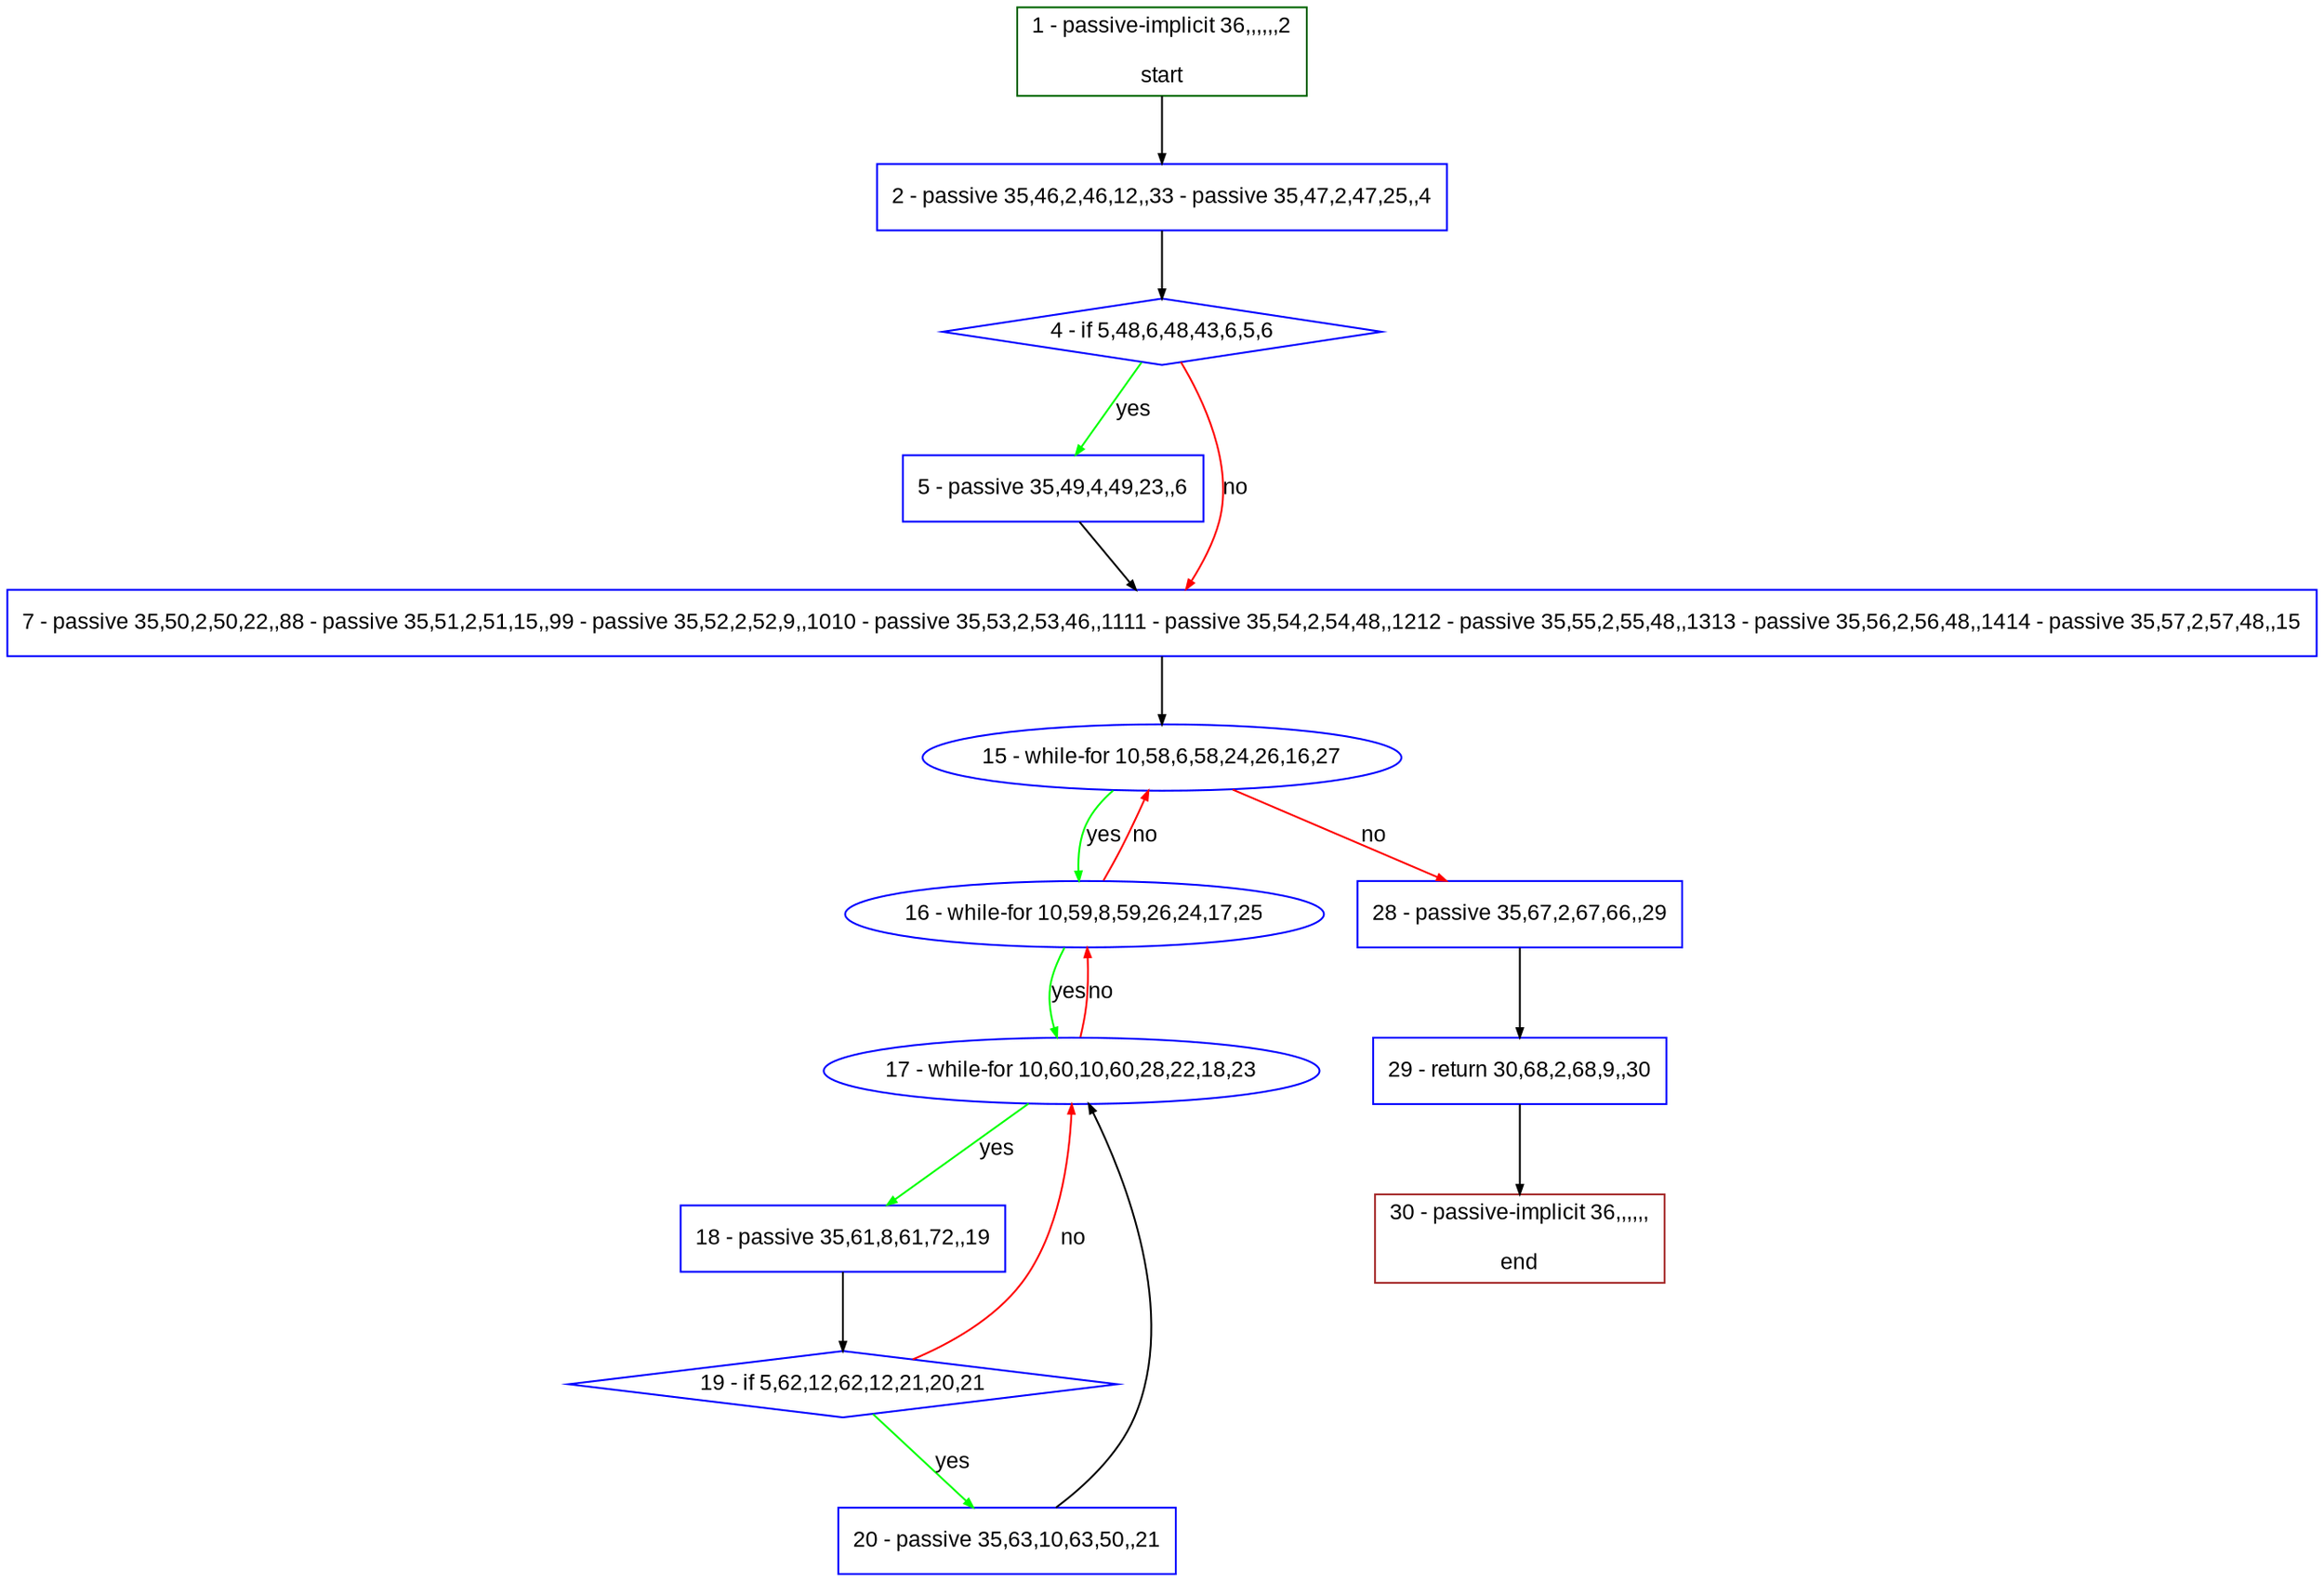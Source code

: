 digraph "" {
  graph [pack="true", label="", fontsize="12", packmode="clust", fontname="Arial", fillcolor="#FFFFCC", bgcolor="white", style="rounded,filled", compound="true"];
  node [node_initialized="no", label="", color="grey", fontsize="12", fillcolor="white", fontname="Arial", style="filled", shape="rectangle", compound="true", fixedsize="false"];
  edge [fontcolor="black", arrowhead="normal", arrowtail="none", arrowsize="0.5", ltail="", label="", color="black", fontsize="12", lhead="", fontname="Arial", dir="forward", compound="true"];
  __N1 [label="2 - passive 35,46,2,46,12,,33 - passive 35,47,2,47,25,,4", color="#0000ff", fillcolor="#ffffff", style="filled", shape="box"];
  __N2 [label="1 - passive-implicit 36,,,,,,2\n\nstart", color="#006400", fillcolor="#ffffff", style="filled", shape="box"];
  __N3 [label="4 - if 5,48,6,48,43,6,5,6", color="#0000ff", fillcolor="#ffffff", style="filled", shape="diamond"];
  __N4 [label="5 - passive 35,49,4,49,23,,6", color="#0000ff", fillcolor="#ffffff", style="filled", shape="box"];
  __N5 [label="7 - passive 35,50,2,50,22,,88 - passive 35,51,2,51,15,,99 - passive 35,52,2,52,9,,1010 - passive 35,53,2,53,46,,1111 - passive 35,54,2,54,48,,1212 - passive 35,55,2,55,48,,1313 - passive 35,56,2,56,48,,1414 - passive 35,57,2,57,48,,15", color="#0000ff", fillcolor="#ffffff", style="filled", shape="box"];
  __N6 [label="15 - while-for 10,58,6,58,24,26,16,27", color="#0000ff", fillcolor="#ffffff", style="filled", shape="oval"];
  __N7 [label="16 - while-for 10,59,8,59,26,24,17,25", color="#0000ff", fillcolor="#ffffff", style="filled", shape="oval"];
  __N8 [label="28 - passive 35,67,2,67,66,,29", color="#0000ff", fillcolor="#ffffff", style="filled", shape="box"];
  __N9 [label="17 - while-for 10,60,10,60,28,22,18,23", color="#0000ff", fillcolor="#ffffff", style="filled", shape="oval"];
  __N10 [label="18 - passive 35,61,8,61,72,,19", color="#0000ff", fillcolor="#ffffff", style="filled", shape="box"];
  __N11 [label="19 - if 5,62,12,62,12,21,20,21", color="#0000ff", fillcolor="#ffffff", style="filled", shape="diamond"];
  __N12 [label="20 - passive 35,63,10,63,50,,21", color="#0000ff", fillcolor="#ffffff", style="filled", shape="box"];
  __N13 [label="29 - return 30,68,2,68,9,,30", color="#0000ff", fillcolor="#ffffff", style="filled", shape="box"];
  __N14 [label="30 - passive-implicit 36,,,,,,\n\nend", color="#a52a2a", fillcolor="#ffffff", style="filled", shape="box"];
  __N2 -> __N1 [arrowhead="normal", arrowtail="none", color="#000000", label="", dir="forward"];
  __N1 -> __N3 [arrowhead="normal", arrowtail="none", color="#000000", label="", dir="forward"];
  __N3 -> __N4 [arrowhead="normal", arrowtail="none", color="#00ff00", label="yes", dir="forward"];
  __N3 -> __N5 [arrowhead="normal", arrowtail="none", color="#ff0000", label="no", dir="forward"];
  __N4 -> __N5 [arrowhead="normal", arrowtail="none", color="#000000", label="", dir="forward"];
  __N5 -> __N6 [arrowhead="normal", arrowtail="none", color="#000000", label="", dir="forward"];
  __N6 -> __N7 [arrowhead="normal", arrowtail="none", color="#00ff00", label="yes", dir="forward"];
  __N7 -> __N6 [arrowhead="normal", arrowtail="none", color="#ff0000", label="no", dir="forward"];
  __N6 -> __N8 [arrowhead="normal", arrowtail="none", color="#ff0000", label="no", dir="forward"];
  __N7 -> __N9 [arrowhead="normal", arrowtail="none", color="#00ff00", label="yes", dir="forward"];
  __N9 -> __N7 [arrowhead="normal", arrowtail="none", color="#ff0000", label="no", dir="forward"];
  __N9 -> __N10 [arrowhead="normal", arrowtail="none", color="#00ff00", label="yes", dir="forward"];
  __N10 -> __N11 [arrowhead="normal", arrowtail="none", color="#000000", label="", dir="forward"];
  __N11 -> __N9 [arrowhead="normal", arrowtail="none", color="#ff0000", label="no", dir="forward"];
  __N11 -> __N12 [arrowhead="normal", arrowtail="none", color="#00ff00", label="yes", dir="forward"];
  __N12 -> __N9 [arrowhead="normal", arrowtail="none", color="#000000", label="", dir="forward"];
  __N8 -> __N13 [arrowhead="normal", arrowtail="none", color="#000000", label="", dir="forward"];
  __N13 -> __N14 [arrowhead="normal", arrowtail="none", color="#000000", label="", dir="forward"];
}
